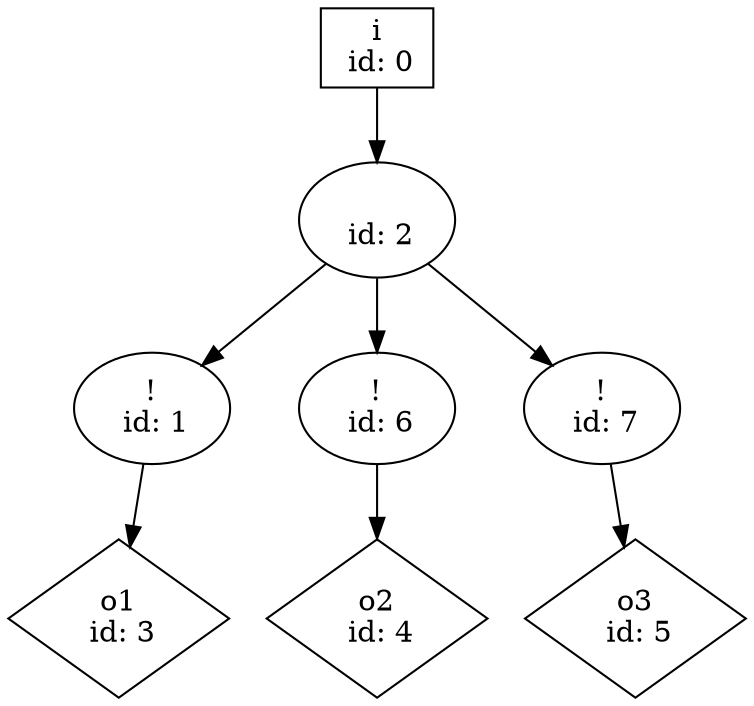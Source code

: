 digraph G {
n0 [label="i\n id: 0",shape="box"];
n2 [label="\n id: 2"];
n3 [label="o1\n id: 3",shape="diamond"];
n4 [label="o2\n id: 4",shape="diamond"];
n5 [label="o3\n id: 5",shape="diamond"];
n1 [label="!\n id: 1"];
n6 [label="!\n id: 6"];
n7 [label="!\n id: 7"];
n0 -> n2
n2 -> n1
n2 -> n6
n2 -> n7
n1 -> n3
n6 -> n4
n7 -> n5
}